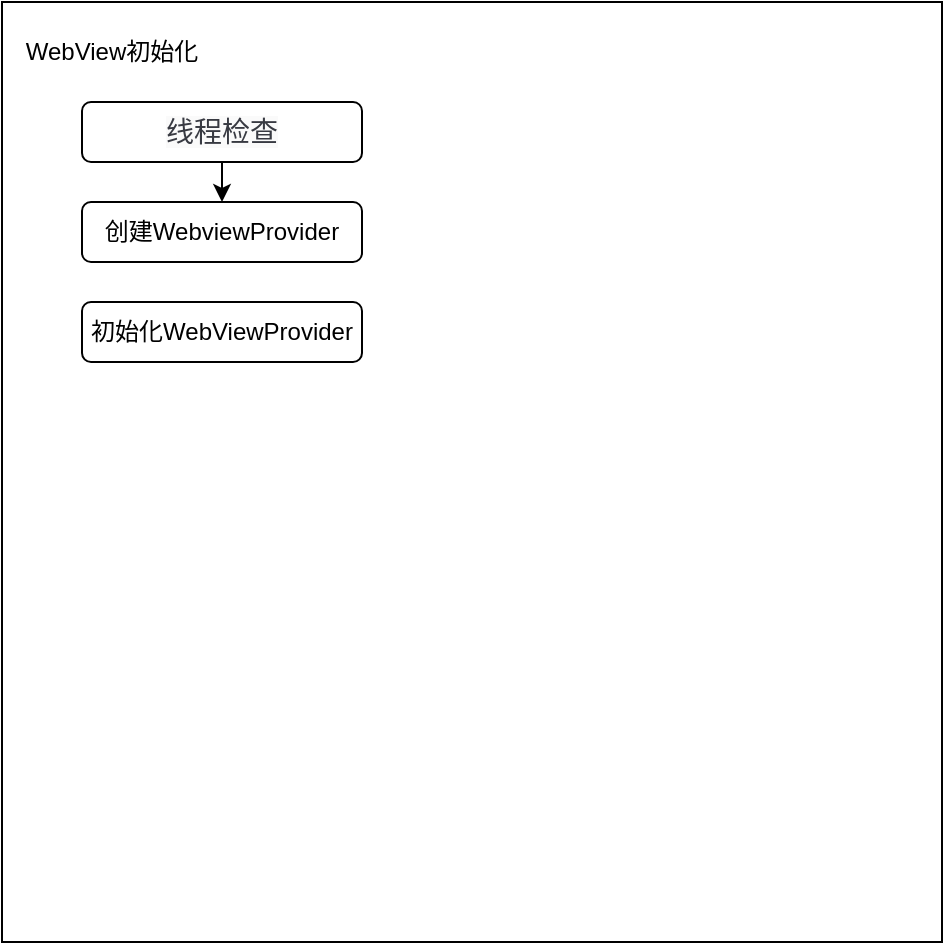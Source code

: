<mxfile version="14.9.6" type="github">
  <diagram id="2jVplulDgXepH_xoGk73" name="Page-1">
    <mxGraphModel dx="1038" dy="585" grid="1" gridSize="10" guides="1" tooltips="1" connect="1" arrows="1" fold="1" page="1" pageScale="1" pageWidth="827" pageHeight="1169" math="0" shadow="0">
      <root>
        <mxCell id="0" />
        <mxCell id="1" parent="0" />
        <mxCell id="boVsB5EDwnH805TPusPQ-2" value="" style="whiteSpace=wrap;html=1;aspect=fixed;" vertex="1" parent="1">
          <mxGeometry x="20" y="30" width="470" height="470" as="geometry" />
        </mxCell>
        <mxCell id="boVsB5EDwnH805TPusPQ-3" value="WebView初始化" style="text;html=1;strokeColor=none;fillColor=none;align=center;verticalAlign=middle;whiteSpace=wrap;rounded=0;" vertex="1" parent="1">
          <mxGeometry x="30" y="50" width="90" height="10" as="geometry" />
        </mxCell>
        <mxCell id="boVsB5EDwnH805TPusPQ-4" value="&lt;div style=&quot;text-align: left&quot;&gt;&lt;font color=&quot;#383a42&quot; face=&quot;source code pro, dejavu sans mono, ubuntu mono, anonymous pro, droid sans mono, menlo, monaco, consolas, inconsolata, courier, monospace, pingfang sc, microsoft yahei, sans-serif&quot;&gt;&lt;span style=&quot;font-size: 14px ; background-color: rgb(250 , 250 , 250)&quot;&gt;线程检查&lt;/span&gt;&lt;/font&gt;&lt;/div&gt;" style="rounded=1;whiteSpace=wrap;html=1;" vertex="1" parent="1">
          <mxGeometry x="60" y="80" width="140" height="30" as="geometry" />
        </mxCell>
        <mxCell id="boVsB5EDwnH805TPusPQ-5" value="&lt;div style=&quot;text-align: left&quot;&gt;创建WebviewProvider&lt;/div&gt;" style="rounded=1;whiteSpace=wrap;html=1;" vertex="1" parent="1">
          <mxGeometry x="60" y="130" width="140" height="30" as="geometry" />
        </mxCell>
        <mxCell id="boVsB5EDwnH805TPusPQ-6" value="" style="endArrow=classic;html=1;exitX=0.5;exitY=1;exitDx=0;exitDy=0;entryX=0.5;entryY=0;entryDx=0;entryDy=0;" edge="1" parent="1" source="boVsB5EDwnH805TPusPQ-4" target="boVsB5EDwnH805TPusPQ-5">
          <mxGeometry width="50" height="50" relative="1" as="geometry">
            <mxPoint x="430" y="300" as="sourcePoint" />
            <mxPoint x="480" y="250" as="targetPoint" />
          </mxGeometry>
        </mxCell>
        <mxCell id="boVsB5EDwnH805TPusPQ-7" value="&lt;div style=&quot;text-align: left&quot;&gt;初始化WebViewProvider&lt;/div&gt;" style="rounded=1;whiteSpace=wrap;html=1;" vertex="1" parent="1">
          <mxGeometry x="60" y="180" width="140" height="30" as="geometry" />
        </mxCell>
      </root>
    </mxGraphModel>
  </diagram>
</mxfile>
